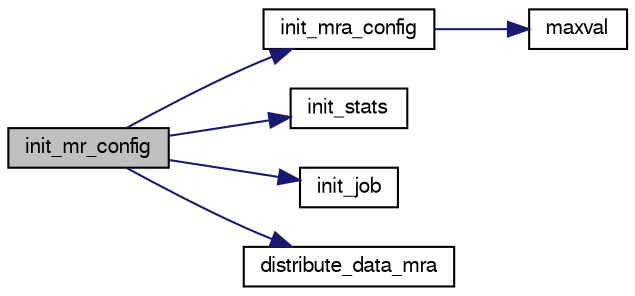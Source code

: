 digraph G
{
  edge [fontname="FreeSans",fontsize="10",labelfontname="FreeSans",labelfontsize="10"];
  node [fontname="FreeSans",fontsize="10",shape=record];
  rankdir="LR";
  Node1 [label="init_mr_config",height=0.2,width=0.4,color="black", fillcolor="grey75", style="filled" fontcolor="black"];
  Node1 -> Node2 [color="midnightblue",fontsize="10",style="solid",fontname="FreeSans"];
  Node2 [label="init_mra_config",height=0.2,width=0.4,color="black", fillcolor="white", style="filled",URL="$simcore_8c.html#a304f53ce22aa109f079f9c3e8c521dbc",tooltip="Initialize the config structure."];
  Node2 -> Node3 [color="midnightblue",fontsize="10",style="solid",fontname="FreeSans"];
  Node3 [label="maxval",height=0.2,width=0.4,color="black", fillcolor="white", style="filled",URL="$common_8c.html#a411d5133ab6881d40ef4cb44a7a47428",tooltip="Return the maximum of two values."];
  Node1 -> Node4 [color="midnightblue",fontsize="10",style="solid",fontname="FreeSans"];
  Node4 [label="init_stats",height=0.2,width=0.4,color="black", fillcolor="white", style="filled",URL="$simcore_8c.html#ad9af8f913a9cb69184cb6cc49551b2e3",tooltip="Initialize the stats structure."];
  Node1 -> Node5 [color="midnightblue",fontsize="10",style="solid",fontname="FreeSans"];
  Node5 [label="init_job",height=0.2,width=0.4,color="black", fillcolor="white", style="filled",URL="$simcore_8c.html#a62c6cfa6adb2125714f84bc7b73c2648",tooltip="Initialize the job structure."];
  Node1 -> Node6 [color="midnightblue",fontsize="10",style="solid",fontname="FreeSans"];
  Node6 [label="distribute_data_mra",height=0.2,width=0.4,color="black", fillcolor="white", style="filled",URL="$mradfs_8c.html#a23d972ed8df40ef6ff709f57e3944042",tooltip="Distribute chunks (and replicas) to DataNodes."];
}
